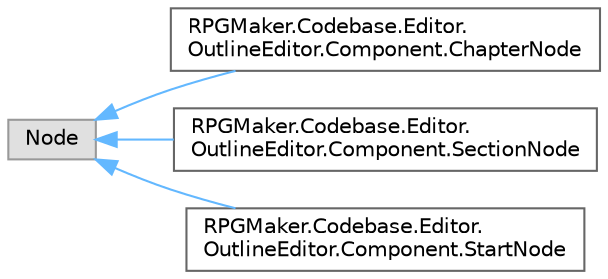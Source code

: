 digraph "クラス階層図"
{
 // LATEX_PDF_SIZE
  bgcolor="transparent";
  edge [fontname=Helvetica,fontsize=10,labelfontname=Helvetica,labelfontsize=10];
  node [fontname=Helvetica,fontsize=10,shape=box,height=0.2,width=0.4];
  rankdir="LR";
  Node0 [id="Node000000",label="Node",height=0.2,width=0.4,color="grey60", fillcolor="#E0E0E0", style="filled",tooltip=" "];
  Node0 -> Node1 [id="edge216_Node000000_Node000001",dir="back",color="steelblue1",style="solid",tooltip=" "];
  Node1 [id="Node000001",label="RPGMaker.Codebase.Editor.\lOutlineEditor.Component.ChapterNode",height=0.2,width=0.4,color="grey40", fillcolor="white", style="filled",URL="$d7/da9/class_r_p_g_maker_1_1_codebase_1_1_editor_1_1_outline_editor_1_1_component_1_1_chapter_node.html",tooltip=" "];
  Node0 -> Node2 [id="edge217_Node000000_Node000002",dir="back",color="steelblue1",style="solid",tooltip=" "];
  Node2 [id="Node000002",label="RPGMaker.Codebase.Editor.\lOutlineEditor.Component.SectionNode",height=0.2,width=0.4,color="grey40", fillcolor="white", style="filled",URL="$d9/dbb/class_r_p_g_maker_1_1_codebase_1_1_editor_1_1_outline_editor_1_1_component_1_1_section_node.html",tooltip=" "];
  Node0 -> Node3 [id="edge218_Node000000_Node000003",dir="back",color="steelblue1",style="solid",tooltip=" "];
  Node3 [id="Node000003",label="RPGMaker.Codebase.Editor.\lOutlineEditor.Component.StartNode",height=0.2,width=0.4,color="grey40", fillcolor="white", style="filled",URL="$dc/df6/class_r_p_g_maker_1_1_codebase_1_1_editor_1_1_outline_editor_1_1_component_1_1_start_node.html",tooltip=" "];
}
